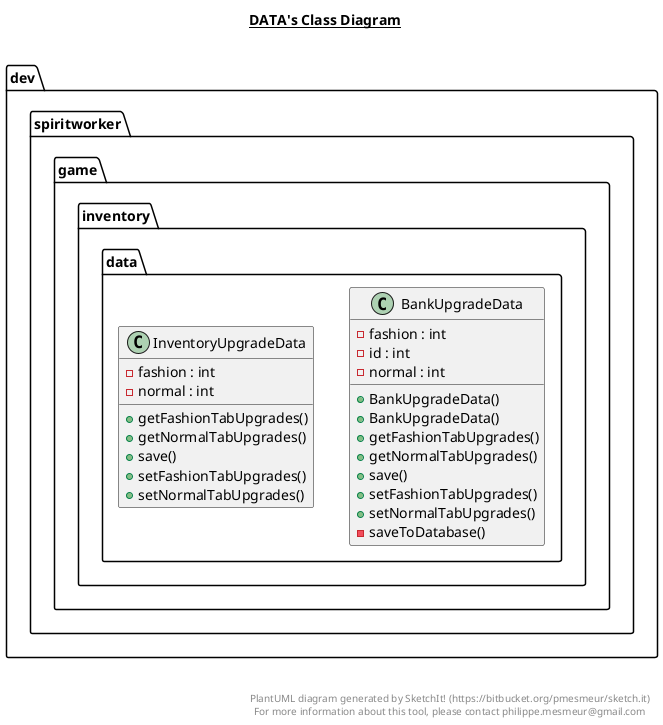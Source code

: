 @startuml

title __DATA's Class Diagram__\n

  namespace dev.spiritworker {
    namespace game {
      namespace inventory {
        namespace data {
          class dev.spiritworker.game.inventory.data.BankUpgradeData {
              - fashion : int
              - id : int
              - normal : int
              + BankUpgradeData()
              + BankUpgradeData()
              + getFashionTabUpgrades()
              + getNormalTabUpgrades()
              + save()
              + setFashionTabUpgrades()
              + setNormalTabUpgrades()
              - saveToDatabase()
          }
        }
      }
    }
  }
  

  namespace dev.spiritworker {
    namespace game {
      namespace inventory {
        namespace data {
          class dev.spiritworker.game.inventory.data.InventoryUpgradeData {
              - fashion : int
              - normal : int
              + getFashionTabUpgrades()
              + getNormalTabUpgrades()
              + save()
              + setFashionTabUpgrades()
              + setNormalTabUpgrades()
          }
        }
      }
    }
  }
  



right footer


PlantUML diagram generated by SketchIt! (https://bitbucket.org/pmesmeur/sketch.it)
For more information about this tool, please contact philippe.mesmeur@gmail.com
endfooter

@enduml
